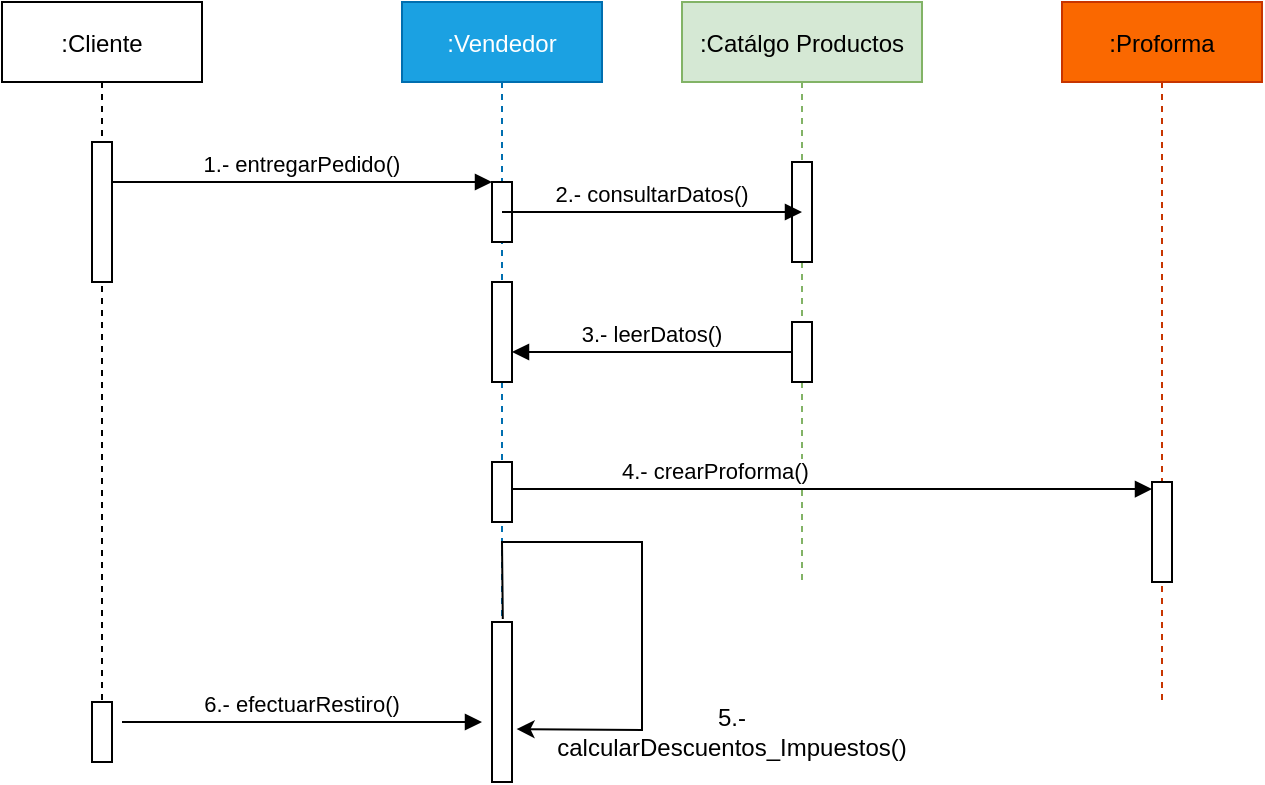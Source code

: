 <mxfile version="20.5.1" type="github">
  <diagram id="kgpKYQtTHZ0yAKxKKP6v" name="Page-1">
    <mxGraphModel dx="716" dy="403" grid="1" gridSize="10" guides="1" tooltips="1" connect="1" arrows="1" fold="1" page="1" pageScale="1" pageWidth="850" pageHeight="1100" math="0" shadow="0">
      <root>
        <mxCell id="0" />
        <mxCell id="1" parent="0" />
        <mxCell id="3nuBFxr9cyL0pnOWT2aG-1" value=":Cliente" style="shape=umlLifeline;perimeter=lifelinePerimeter;container=1;collapsible=0;recursiveResize=0;rounded=0;shadow=0;strokeWidth=1;" parent="1" vertex="1">
          <mxGeometry x="110" y="90" width="100" height="380" as="geometry" />
        </mxCell>
        <mxCell id="3nuBFxr9cyL0pnOWT2aG-2" value="" style="points=[];perimeter=orthogonalPerimeter;rounded=0;shadow=0;strokeWidth=1;" parent="3nuBFxr9cyL0pnOWT2aG-1" vertex="1">
          <mxGeometry x="45" y="70" width="10" height="70" as="geometry" />
        </mxCell>
        <mxCell id="3nuBFxr9cyL0pnOWT2aG-5" value=":Vendedor" style="shape=umlLifeline;perimeter=lifelinePerimeter;container=1;collapsible=0;recursiveResize=0;rounded=0;shadow=0;strokeWidth=1;fillColor=#1ba1e2;strokeColor=#006EAF;fontColor=#ffffff;" parent="1" vertex="1">
          <mxGeometry x="310" y="90" width="100" height="390" as="geometry" />
        </mxCell>
        <mxCell id="3nuBFxr9cyL0pnOWT2aG-6" value="" style="points=[];perimeter=orthogonalPerimeter;rounded=0;shadow=0;strokeWidth=1;" parent="3nuBFxr9cyL0pnOWT2aG-5" vertex="1">
          <mxGeometry x="45" y="90" width="10" height="30" as="geometry" />
        </mxCell>
        <mxCell id="i0TUVkQYnOSutQ3LCH4Q-13" value="" style="points=[];perimeter=orthogonalPerimeter;rounded=0;shadow=0;strokeWidth=1;" parent="3nuBFxr9cyL0pnOWT2aG-5" vertex="1">
          <mxGeometry x="45" y="140" width="10" height="50" as="geometry" />
        </mxCell>
        <mxCell id="i0TUVkQYnOSutQ3LCH4Q-17" value="" style="points=[];perimeter=orthogonalPerimeter;rounded=0;shadow=0;strokeWidth=1;" parent="3nuBFxr9cyL0pnOWT2aG-5" vertex="1">
          <mxGeometry x="45" y="230" width="10" height="30" as="geometry" />
        </mxCell>
        <mxCell id="i0TUVkQYnOSutQ3LCH4Q-19" value="" style="points=[];perimeter=orthogonalPerimeter;rounded=0;shadow=0;strokeWidth=1;" parent="3nuBFxr9cyL0pnOWT2aG-5" vertex="1">
          <mxGeometry x="45" y="310" width="10" height="80" as="geometry" />
        </mxCell>
        <mxCell id="mit37Ku8rpjcTq5jucFy-6" value="" style="endArrow=classic;html=1;rounded=0;entryX=1.228;entryY=0.669;entryDx=0;entryDy=0;entryPerimeter=0;exitX=0.504;exitY=0.791;exitDx=0;exitDy=0;exitPerimeter=0;" edge="1" parent="3nuBFxr9cyL0pnOWT2aG-5" source="3nuBFxr9cyL0pnOWT2aG-5" target="i0TUVkQYnOSutQ3LCH4Q-19">
          <mxGeometry width="50" height="50" relative="1" as="geometry">
            <mxPoint x="50" y="290" as="sourcePoint" />
            <mxPoint x="120" y="350" as="targetPoint" />
            <Array as="points">
              <mxPoint x="50" y="270" />
              <mxPoint x="120" y="270" />
              <mxPoint x="120" y="364" />
            </Array>
          </mxGeometry>
        </mxCell>
        <mxCell id="3nuBFxr9cyL0pnOWT2aG-8" value="1.- entregarPedido()" style="verticalAlign=bottom;endArrow=block;entryX=0;entryY=0;shadow=0;strokeWidth=1;" parent="1" source="3nuBFxr9cyL0pnOWT2aG-2" target="3nuBFxr9cyL0pnOWT2aG-6" edge="1">
          <mxGeometry relative="1" as="geometry">
            <mxPoint x="275" y="160" as="sourcePoint" />
          </mxGeometry>
        </mxCell>
        <mxCell id="i0TUVkQYnOSutQ3LCH4Q-1" value=":Catálgo Productos" style="shape=umlLifeline;perimeter=lifelinePerimeter;container=1;collapsible=0;recursiveResize=0;rounded=0;shadow=0;strokeWidth=1;fillColor=#d5e8d4;strokeColor=#82b366;" parent="1" vertex="1">
          <mxGeometry x="450" y="90" width="120" height="290" as="geometry" />
        </mxCell>
        <mxCell id="i0TUVkQYnOSutQ3LCH4Q-2" value="" style="points=[];perimeter=orthogonalPerimeter;rounded=0;shadow=0;strokeWidth=1;" parent="i0TUVkQYnOSutQ3LCH4Q-1" vertex="1">
          <mxGeometry x="55" y="80" width="10" height="50" as="geometry" />
        </mxCell>
        <mxCell id="i0TUVkQYnOSutQ3LCH4Q-21" value="2.- consultarDatos()" style="verticalAlign=bottom;endArrow=block;shadow=0;strokeWidth=1;" parent="i0TUVkQYnOSutQ3LCH4Q-1" source="3nuBFxr9cyL0pnOWT2aG-5" edge="1">
          <mxGeometry relative="1" as="geometry">
            <mxPoint x="-110" y="104.58" as="sourcePoint" />
            <mxPoint x="60" y="105" as="targetPoint" />
          </mxGeometry>
        </mxCell>
        <mxCell id="i0TUVkQYnOSutQ3LCH4Q-15" value="" style="points=[];perimeter=orthogonalPerimeter;rounded=0;shadow=0;strokeWidth=1;" parent="i0TUVkQYnOSutQ3LCH4Q-1" vertex="1">
          <mxGeometry x="55" y="160" width="10" height="30" as="geometry" />
        </mxCell>
        <mxCell id="i0TUVkQYnOSutQ3LCH4Q-9" value=":Proforma" style="shape=umlLifeline;perimeter=lifelinePerimeter;container=1;collapsible=0;recursiveResize=0;rounded=0;shadow=0;strokeWidth=1;fillColor=#fa6800;strokeColor=#C73500;fontColor=#000000;" parent="1" vertex="1">
          <mxGeometry x="640" y="90" width="100" height="350" as="geometry" />
        </mxCell>
        <mxCell id="i0TUVkQYnOSutQ3LCH4Q-10" value="" style="points=[];perimeter=orthogonalPerimeter;rounded=0;shadow=0;strokeWidth=1;" parent="i0TUVkQYnOSutQ3LCH4Q-9" vertex="1">
          <mxGeometry x="45" y="240" width="10" height="50" as="geometry" />
        </mxCell>
        <mxCell id="i0TUVkQYnOSutQ3LCH4Q-24" value="6.- efectuarRestiro()" style="verticalAlign=bottom;endArrow=block;entryX=0;entryY=0;shadow=0;strokeWidth=1;startArrow=none;" parent="1" edge="1">
          <mxGeometry relative="1" as="geometry">
            <mxPoint x="170" y="450" as="sourcePoint" />
            <mxPoint x="350" y="450" as="targetPoint" />
          </mxGeometry>
        </mxCell>
        <mxCell id="mit37Ku8rpjcTq5jucFy-2" value="3.- leerDatos()" style="verticalAlign=bottom;endArrow=block;shadow=0;strokeWidth=1;" edge="1" parent="1" source="i0TUVkQYnOSutQ3LCH4Q-15" target="i0TUVkQYnOSutQ3LCH4Q-13">
          <mxGeometry relative="1" as="geometry">
            <mxPoint x="369.81" y="205.0" as="sourcePoint" />
            <mxPoint x="520" y="205.0" as="targetPoint" />
          </mxGeometry>
        </mxCell>
        <mxCell id="i0TUVkQYnOSutQ3LCH4Q-23" value="4.- crearProforma()" style="verticalAlign=bottom;endArrow=block;shadow=0;strokeWidth=1;exitX=1.021;exitY=0.451;exitDx=0;exitDy=0;exitPerimeter=0;" parent="1" target="i0TUVkQYnOSutQ3LCH4Q-10" edge="1" source="i0TUVkQYnOSutQ3LCH4Q-17">
          <mxGeometry x="-0.365" relative="1" as="geometry">
            <mxPoint x="370" y="360" as="sourcePoint" />
            <mxPoint x="400" y="380" as="targetPoint" />
            <Array as="points" />
            <mxPoint as="offset" />
          </mxGeometry>
        </mxCell>
        <mxCell id="i0TUVkQYnOSutQ3LCH4Q-20" value="" style="points=[];perimeter=orthogonalPerimeter;rounded=0;shadow=0;strokeWidth=1;" parent="1" vertex="1">
          <mxGeometry x="155" y="440" width="10" height="30" as="geometry" />
        </mxCell>
        <mxCell id="mit37Ku8rpjcTq5jucFy-9" value="5.- calcularDescuentos_Impuestos()" style="text;html=1;strokeColor=none;fillColor=none;align=center;verticalAlign=middle;whiteSpace=wrap;rounded=0;" vertex="1" parent="1">
          <mxGeometry x="440" y="440" width="70" height="30" as="geometry" />
        </mxCell>
      </root>
    </mxGraphModel>
  </diagram>
</mxfile>
